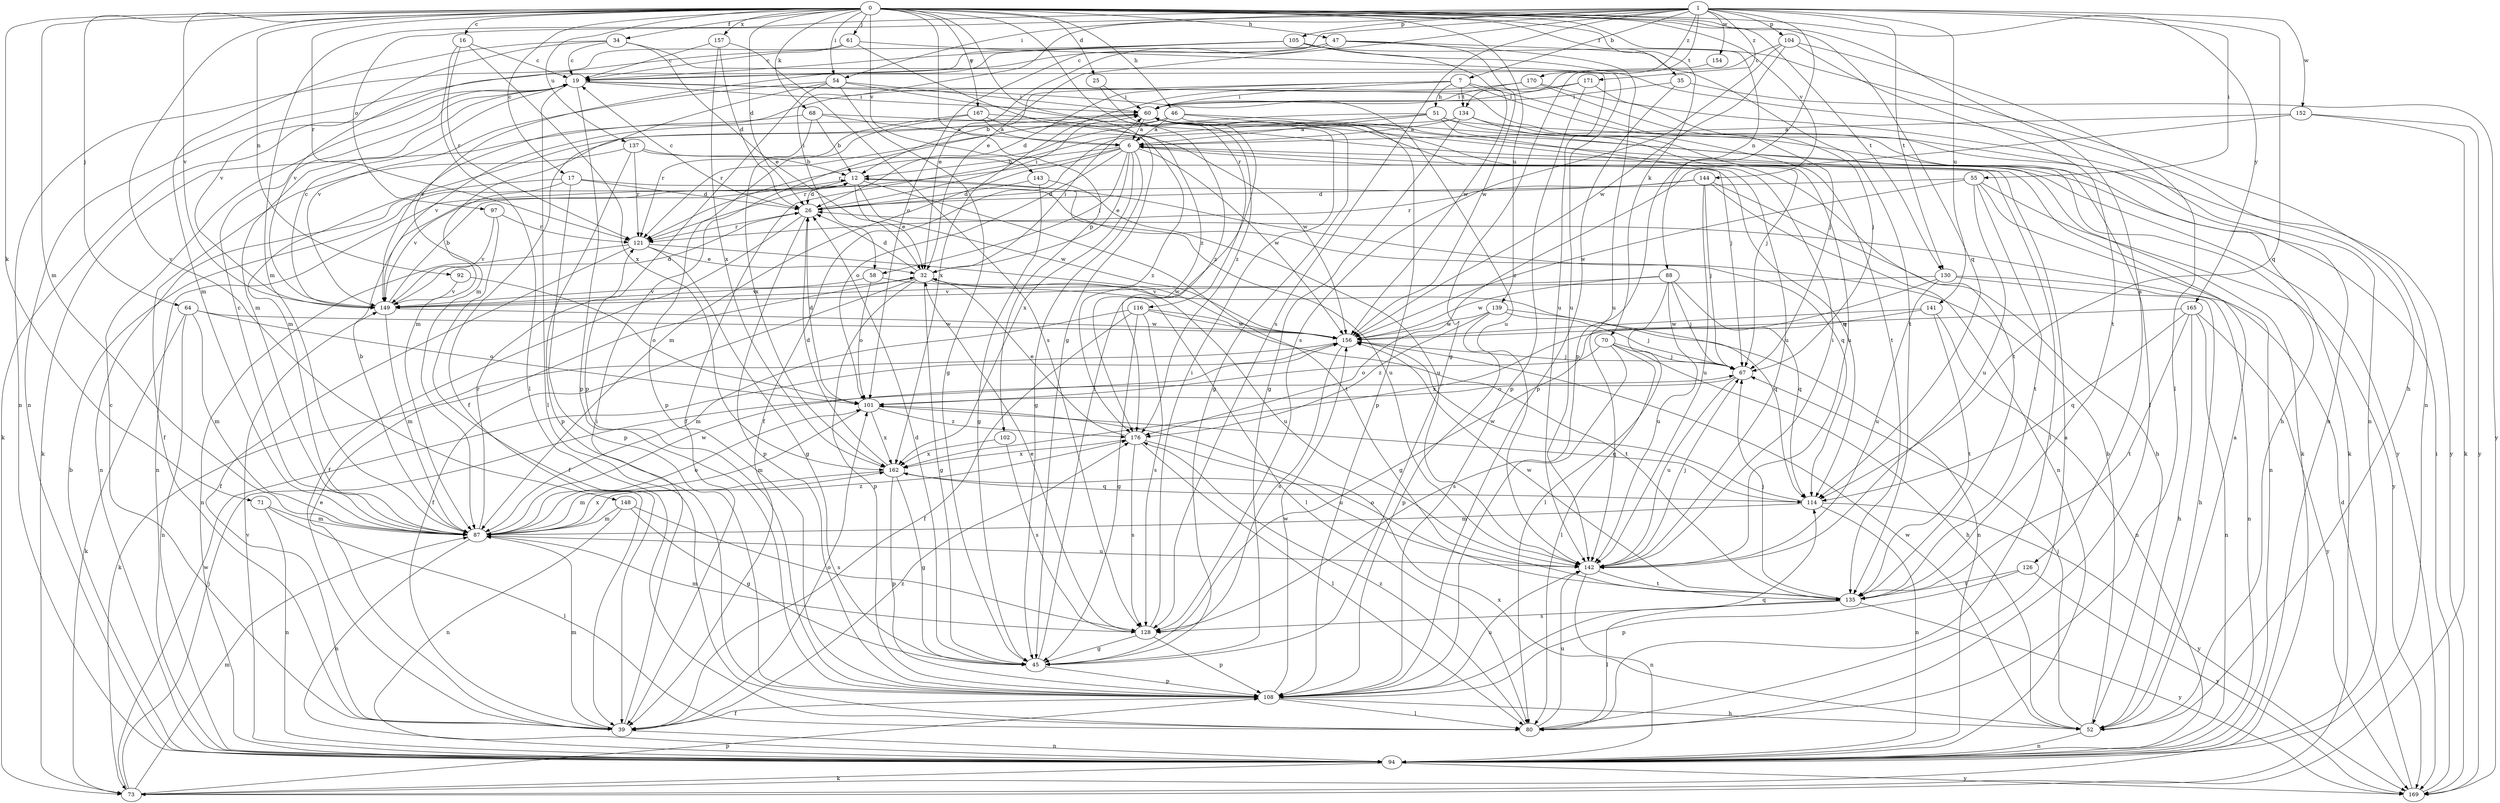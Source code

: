 strict digraph  {
0;
1;
6;
7;
12;
16;
17;
19;
25;
26;
32;
34;
35;
39;
45;
46;
47;
51;
52;
54;
55;
58;
60;
61;
64;
67;
68;
70;
71;
73;
80;
87;
88;
92;
94;
97;
101;
102;
104;
105;
108;
114;
116;
121;
126;
128;
130;
134;
135;
137;
139;
141;
142;
143;
144;
148;
149;
152;
154;
156;
157;
162;
165;
167;
169;
170;
171;
176;
0 -> 16  [label=c];
0 -> 17  [label=c];
0 -> 25  [label=d];
0 -> 26  [label=d];
0 -> 34  [label=f];
0 -> 35  [label=f];
0 -> 45  [label=g];
0 -> 46  [label=h];
0 -> 47  [label=h];
0 -> 54  [label=i];
0 -> 61  [label=j];
0 -> 64  [label=j];
0 -> 68  [label=k];
0 -> 70  [label=k];
0 -> 71  [label=k];
0 -> 87  [label=m];
0 -> 88  [label=n];
0 -> 92  [label=n];
0 -> 102  [label=p];
0 -> 114  [label=q];
0 -> 116  [label=r];
0 -> 121  [label=r];
0 -> 126  [label=s];
0 -> 130  [label=t];
0 -> 137  [label=u];
0 -> 139  [label=u];
0 -> 143  [label=v];
0 -> 144  [label=v];
0 -> 148  [label=v];
0 -> 149  [label=v];
0 -> 157  [label=x];
0 -> 165  [label=y];
0 -> 167  [label=y];
1 -> 7  [label=b];
1 -> 32  [label=e];
1 -> 54  [label=i];
1 -> 55  [label=i];
1 -> 58  [label=i];
1 -> 87  [label=m];
1 -> 97  [label=o];
1 -> 101  [label=o];
1 -> 104  [label=p];
1 -> 105  [label=p];
1 -> 108  [label=p];
1 -> 114  [label=q];
1 -> 128  [label=s];
1 -> 130  [label=t];
1 -> 134  [label=t];
1 -> 141  [label=u];
1 -> 152  [label=w];
1 -> 154  [label=w];
1 -> 170  [label=z];
1 -> 171  [label=z];
6 -> 12  [label=b];
6 -> 32  [label=e];
6 -> 45  [label=g];
6 -> 58  [label=i];
6 -> 80  [label=l];
6 -> 87  [label=m];
6 -> 101  [label=o];
6 -> 121  [label=r];
6 -> 156  [label=w];
6 -> 162  [label=x];
7 -> 12  [label=b];
7 -> 26  [label=d];
7 -> 51  [label=h];
7 -> 60  [label=i];
7 -> 80  [label=l];
7 -> 94  [label=n];
7 -> 134  [label=t];
12 -> 26  [label=d];
12 -> 32  [label=e];
12 -> 94  [label=n];
12 -> 135  [label=t];
12 -> 142  [label=u];
12 -> 156  [label=w];
16 -> 19  [label=c];
16 -> 80  [label=l];
16 -> 121  [label=r];
16 -> 162  [label=x];
17 -> 26  [label=d];
17 -> 94  [label=n];
17 -> 108  [label=p];
17 -> 114  [label=q];
17 -> 149  [label=v];
19 -> 60  [label=i];
19 -> 73  [label=k];
19 -> 80  [label=l];
19 -> 87  [label=m];
19 -> 108  [label=p];
19 -> 135  [label=t];
19 -> 142  [label=u];
25 -> 60  [label=i];
25 -> 176  [label=z];
26 -> 19  [label=c];
26 -> 39  [label=f];
26 -> 60  [label=i];
26 -> 108  [label=p];
26 -> 121  [label=r];
32 -> 26  [label=d];
32 -> 39  [label=f];
32 -> 45  [label=g];
32 -> 60  [label=i];
32 -> 80  [label=l];
32 -> 108  [label=p];
32 -> 142  [label=u];
32 -> 149  [label=v];
34 -> 19  [label=c];
34 -> 32  [label=e];
34 -> 87  [label=m];
34 -> 142  [label=u];
34 -> 149  [label=v];
35 -> 60  [label=i];
35 -> 108  [label=p];
35 -> 169  [label=y];
39 -> 19  [label=c];
39 -> 32  [label=e];
39 -> 60  [label=i];
39 -> 87  [label=m];
39 -> 94  [label=n];
39 -> 101  [label=o];
39 -> 176  [label=z];
45 -> 26  [label=d];
45 -> 60  [label=i];
45 -> 108  [label=p];
46 -> 6  [label=a];
46 -> 52  [label=h];
46 -> 87  [label=m];
46 -> 108  [label=p];
46 -> 121  [label=r];
46 -> 135  [label=t];
47 -> 19  [label=c];
47 -> 32  [label=e];
47 -> 94  [label=n];
47 -> 135  [label=t];
47 -> 142  [label=u];
47 -> 156  [label=w];
51 -> 6  [label=a];
51 -> 39  [label=f];
51 -> 67  [label=j];
51 -> 73  [label=k];
51 -> 121  [label=r];
51 -> 169  [label=y];
52 -> 6  [label=a];
52 -> 12  [label=b];
52 -> 67  [label=j];
52 -> 94  [label=n];
52 -> 156  [label=w];
52 -> 162  [label=x];
54 -> 39  [label=f];
54 -> 45  [label=g];
54 -> 60  [label=i];
54 -> 108  [label=p];
54 -> 149  [label=v];
54 -> 176  [label=z];
55 -> 26  [label=d];
55 -> 94  [label=n];
55 -> 135  [label=t];
55 -> 142  [label=u];
55 -> 156  [label=w];
55 -> 169  [label=y];
58 -> 101  [label=o];
58 -> 114  [label=q];
58 -> 149  [label=v];
60 -> 6  [label=a];
60 -> 45  [label=g];
60 -> 73  [label=k];
60 -> 87  [label=m];
60 -> 142  [label=u];
60 -> 149  [label=v];
61 -> 19  [label=c];
61 -> 94  [label=n];
61 -> 142  [label=u];
61 -> 176  [label=z];
64 -> 73  [label=k];
64 -> 87  [label=m];
64 -> 94  [label=n];
64 -> 101  [label=o];
64 -> 156  [label=w];
67 -> 101  [label=o];
67 -> 142  [label=u];
68 -> 6  [label=a];
68 -> 12  [label=b];
68 -> 73  [label=k];
68 -> 162  [label=x];
68 -> 169  [label=y];
70 -> 52  [label=h];
70 -> 67  [label=j];
70 -> 80  [label=l];
70 -> 101  [label=o];
70 -> 128  [label=s];
71 -> 80  [label=l];
71 -> 87  [label=m];
71 -> 94  [label=n];
73 -> 67  [label=j];
73 -> 87  [label=m];
73 -> 108  [label=p];
73 -> 156  [label=w];
80 -> 6  [label=a];
80 -> 142  [label=u];
80 -> 176  [label=z];
87 -> 12  [label=b];
87 -> 19  [label=c];
87 -> 94  [label=n];
87 -> 101  [label=o];
87 -> 121  [label=r];
87 -> 142  [label=u];
87 -> 156  [label=w];
87 -> 162  [label=x];
87 -> 176  [label=z];
88 -> 67  [label=j];
88 -> 80  [label=l];
88 -> 114  [label=q];
88 -> 142  [label=u];
88 -> 149  [label=v];
88 -> 156  [label=w];
92 -> 101  [label=o];
92 -> 149  [label=v];
94 -> 12  [label=b];
94 -> 73  [label=k];
94 -> 149  [label=v];
94 -> 169  [label=y];
97 -> 39  [label=f];
97 -> 121  [label=r];
97 -> 149  [label=v];
101 -> 26  [label=d];
101 -> 87  [label=m];
101 -> 114  [label=q];
101 -> 162  [label=x];
101 -> 176  [label=z];
102 -> 128  [label=s];
102 -> 162  [label=x];
104 -> 19  [label=c];
104 -> 80  [label=l];
104 -> 128  [label=s];
104 -> 135  [label=t];
104 -> 156  [label=w];
105 -> 19  [label=c];
105 -> 52  [label=h];
105 -> 87  [label=m];
105 -> 94  [label=n];
105 -> 149  [label=v];
105 -> 156  [label=w];
108 -> 39  [label=f];
108 -> 52  [label=h];
108 -> 80  [label=l];
108 -> 114  [label=q];
108 -> 142  [label=u];
108 -> 156  [label=w];
114 -> 87  [label=m];
114 -> 94  [label=n];
114 -> 156  [label=w];
114 -> 169  [label=y];
116 -> 39  [label=f];
116 -> 45  [label=g];
116 -> 87  [label=m];
116 -> 128  [label=s];
116 -> 135  [label=t];
116 -> 156  [label=w];
121 -> 32  [label=e];
121 -> 39  [label=f];
121 -> 45  [label=g];
121 -> 94  [label=n];
121 -> 156  [label=w];
126 -> 108  [label=p];
126 -> 135  [label=t];
126 -> 169  [label=y];
128 -> 32  [label=e];
128 -> 45  [label=g];
128 -> 60  [label=i];
128 -> 87  [label=m];
128 -> 108  [label=p];
130 -> 45  [label=g];
130 -> 52  [label=h];
130 -> 94  [label=n];
130 -> 142  [label=u];
130 -> 149  [label=v];
134 -> 6  [label=a];
134 -> 39  [label=f];
134 -> 45  [label=g];
134 -> 67  [label=j];
134 -> 142  [label=u];
135 -> 67  [label=j];
135 -> 80  [label=l];
135 -> 101  [label=o];
135 -> 128  [label=s];
135 -> 156  [label=w];
135 -> 169  [label=y];
137 -> 12  [label=b];
137 -> 39  [label=f];
137 -> 108  [label=p];
137 -> 114  [label=q];
137 -> 121  [label=r];
139 -> 67  [label=j];
139 -> 94  [label=n];
139 -> 108  [label=p];
139 -> 156  [label=w];
139 -> 176  [label=z];
141 -> 94  [label=n];
141 -> 135  [label=t];
141 -> 156  [label=w];
141 -> 162  [label=x];
142 -> 60  [label=i];
142 -> 67  [label=j];
142 -> 94  [label=n];
142 -> 135  [label=t];
143 -> 26  [label=d];
143 -> 45  [label=g];
143 -> 142  [label=u];
144 -> 26  [label=d];
144 -> 52  [label=h];
144 -> 67  [label=j];
144 -> 94  [label=n];
144 -> 121  [label=r];
144 -> 142  [label=u];
148 -> 45  [label=g];
148 -> 87  [label=m];
148 -> 94  [label=n];
148 -> 128  [label=s];
149 -> 12  [label=b];
149 -> 19  [label=c];
149 -> 26  [label=d];
149 -> 87  [label=m];
149 -> 156  [label=w];
152 -> 6  [label=a];
152 -> 73  [label=k];
152 -> 169  [label=y];
152 -> 176  [label=z];
154 -> 45  [label=g];
156 -> 67  [label=j];
156 -> 73  [label=k];
156 -> 128  [label=s];
157 -> 19  [label=c];
157 -> 26  [label=d];
157 -> 128  [label=s];
157 -> 162  [label=x];
162 -> 26  [label=d];
162 -> 45  [label=g];
162 -> 87  [label=m];
162 -> 108  [label=p];
162 -> 114  [label=q];
165 -> 52  [label=h];
165 -> 94  [label=n];
165 -> 114  [label=q];
165 -> 135  [label=t];
165 -> 156  [label=w];
165 -> 169  [label=y];
167 -> 6  [label=a];
167 -> 108  [label=p];
167 -> 121  [label=r];
167 -> 156  [label=w];
167 -> 176  [label=z];
169 -> 26  [label=d];
169 -> 60  [label=i];
170 -> 60  [label=i];
170 -> 67  [label=j];
170 -> 94  [label=n];
170 -> 162  [label=x];
171 -> 60  [label=i];
171 -> 67  [label=j];
171 -> 108  [label=p];
171 -> 149  [label=v];
176 -> 32  [label=e];
176 -> 80  [label=l];
176 -> 128  [label=s];
176 -> 142  [label=u];
176 -> 162  [label=x];
}
